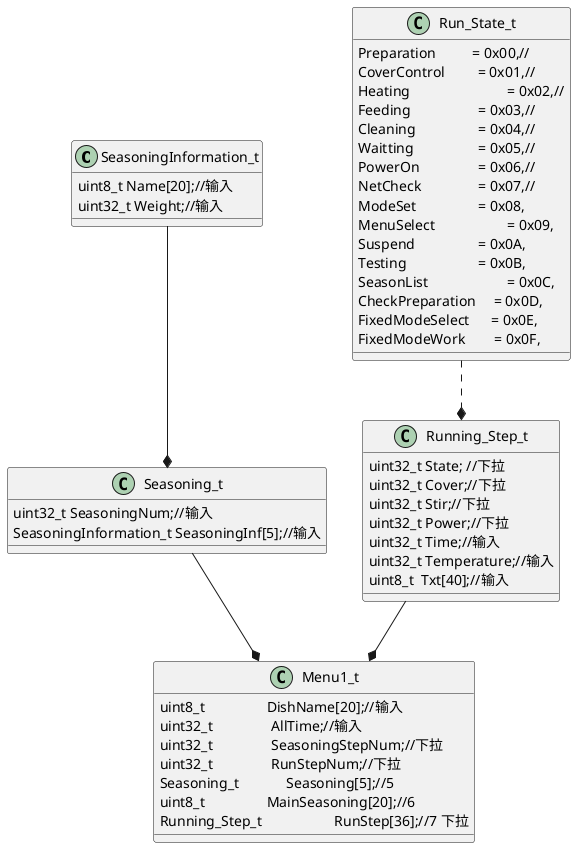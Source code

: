 @startuml

class SeasoningInformation_t{
    uint8_t Name[20];//输入
    uint32_t Weight;//输入
}

class Seasoning_t{
    uint32_t SeasoningNum;//输入
    SeasoningInformation_t SeasoningInf[5];//输入
}

class Running_Step_t{
    uint32_t State; //下拉
    uint32_t Cover;//下拉
    uint32_t Stir;//下拉
    uint32_t Power;//下拉
    uint32_t Time;//输入
    uint32_t Temperature;//输入
    uint8_t  Txt[40];//输入
}

class Menu1_t{
    uint8_t                 DishName[20];//输入
    uint32_t                AllTime;//输入
    uint32_t                SeasoningStepNum;//下拉
    uint32_t                RunStepNum;//下拉
    Seasoning_t             Seasoning[5];//5
    uint8_t                 MainSeasoning[20];//6
    Running_Step_t			RunStep[36];//7 下拉    
}

class Run_State_t{
    Preparation          = 0x00,//
    CoverControl         = 0x01,//
    Heating    	 	 	 = 0x02,//
    Feeding     	 	 = 0x03,//
    Cleaning     	 	 = 0x04,//
    Waitting     	 	 = 0x05,//
    PowerOn     	 	 = 0x06,//
    NetCheck     	 	 = 0x07,//
    ModeSet     	 	 = 0x08,
    MenuSelect     	 	 = 0x09,
    Suspend      	 	 = 0x0A,
    Testing      	 	 = 0x0B,
    SeasonList			 = 0x0C,
    CheckPreparation     = 0x0D,
    FixedModeSelect      = 0x0E,
    FixedModeWork        = 0x0F,    
}


SeasoningInformation_t --* Seasoning_t
Seasoning_t --* Menu1_t
Running_Step_t --* Menu1_t
Run_State_t ..* Running_Step_t

@enduml